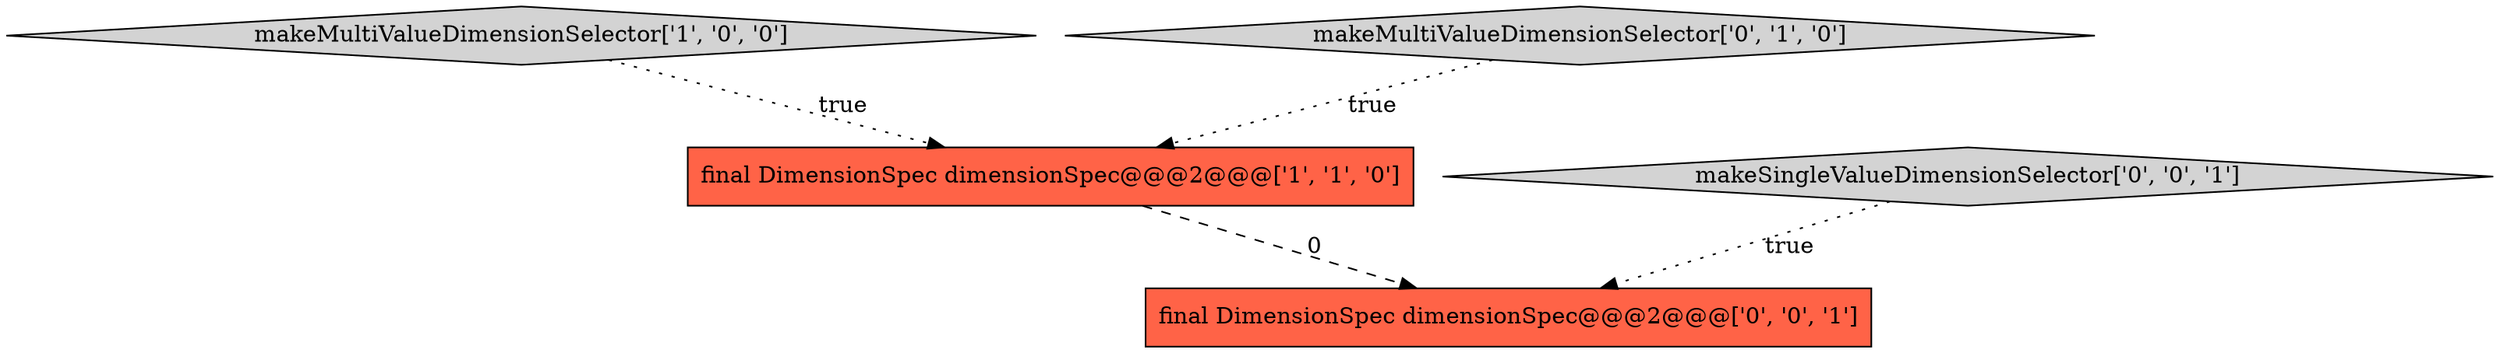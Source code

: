 digraph {
0 [style = filled, label = "makeMultiValueDimensionSelector['1', '0', '0']", fillcolor = lightgray, shape = diamond image = "AAA0AAABBB1BBB"];
1 [style = filled, label = "final DimensionSpec dimensionSpec@@@2@@@['1', '1', '0']", fillcolor = tomato, shape = box image = "AAA0AAABBB1BBB"];
4 [style = filled, label = "makeSingleValueDimensionSelector['0', '0', '1']", fillcolor = lightgray, shape = diamond image = "AAA0AAABBB3BBB"];
3 [style = filled, label = "final DimensionSpec dimensionSpec@@@2@@@['0', '0', '1']", fillcolor = tomato, shape = box image = "AAA0AAABBB3BBB"];
2 [style = filled, label = "makeMultiValueDimensionSelector['0', '1', '0']", fillcolor = lightgray, shape = diamond image = "AAA0AAABBB2BBB"];
2->1 [style = dotted, label="true"];
0->1 [style = dotted, label="true"];
4->3 [style = dotted, label="true"];
1->3 [style = dashed, label="0"];
}
